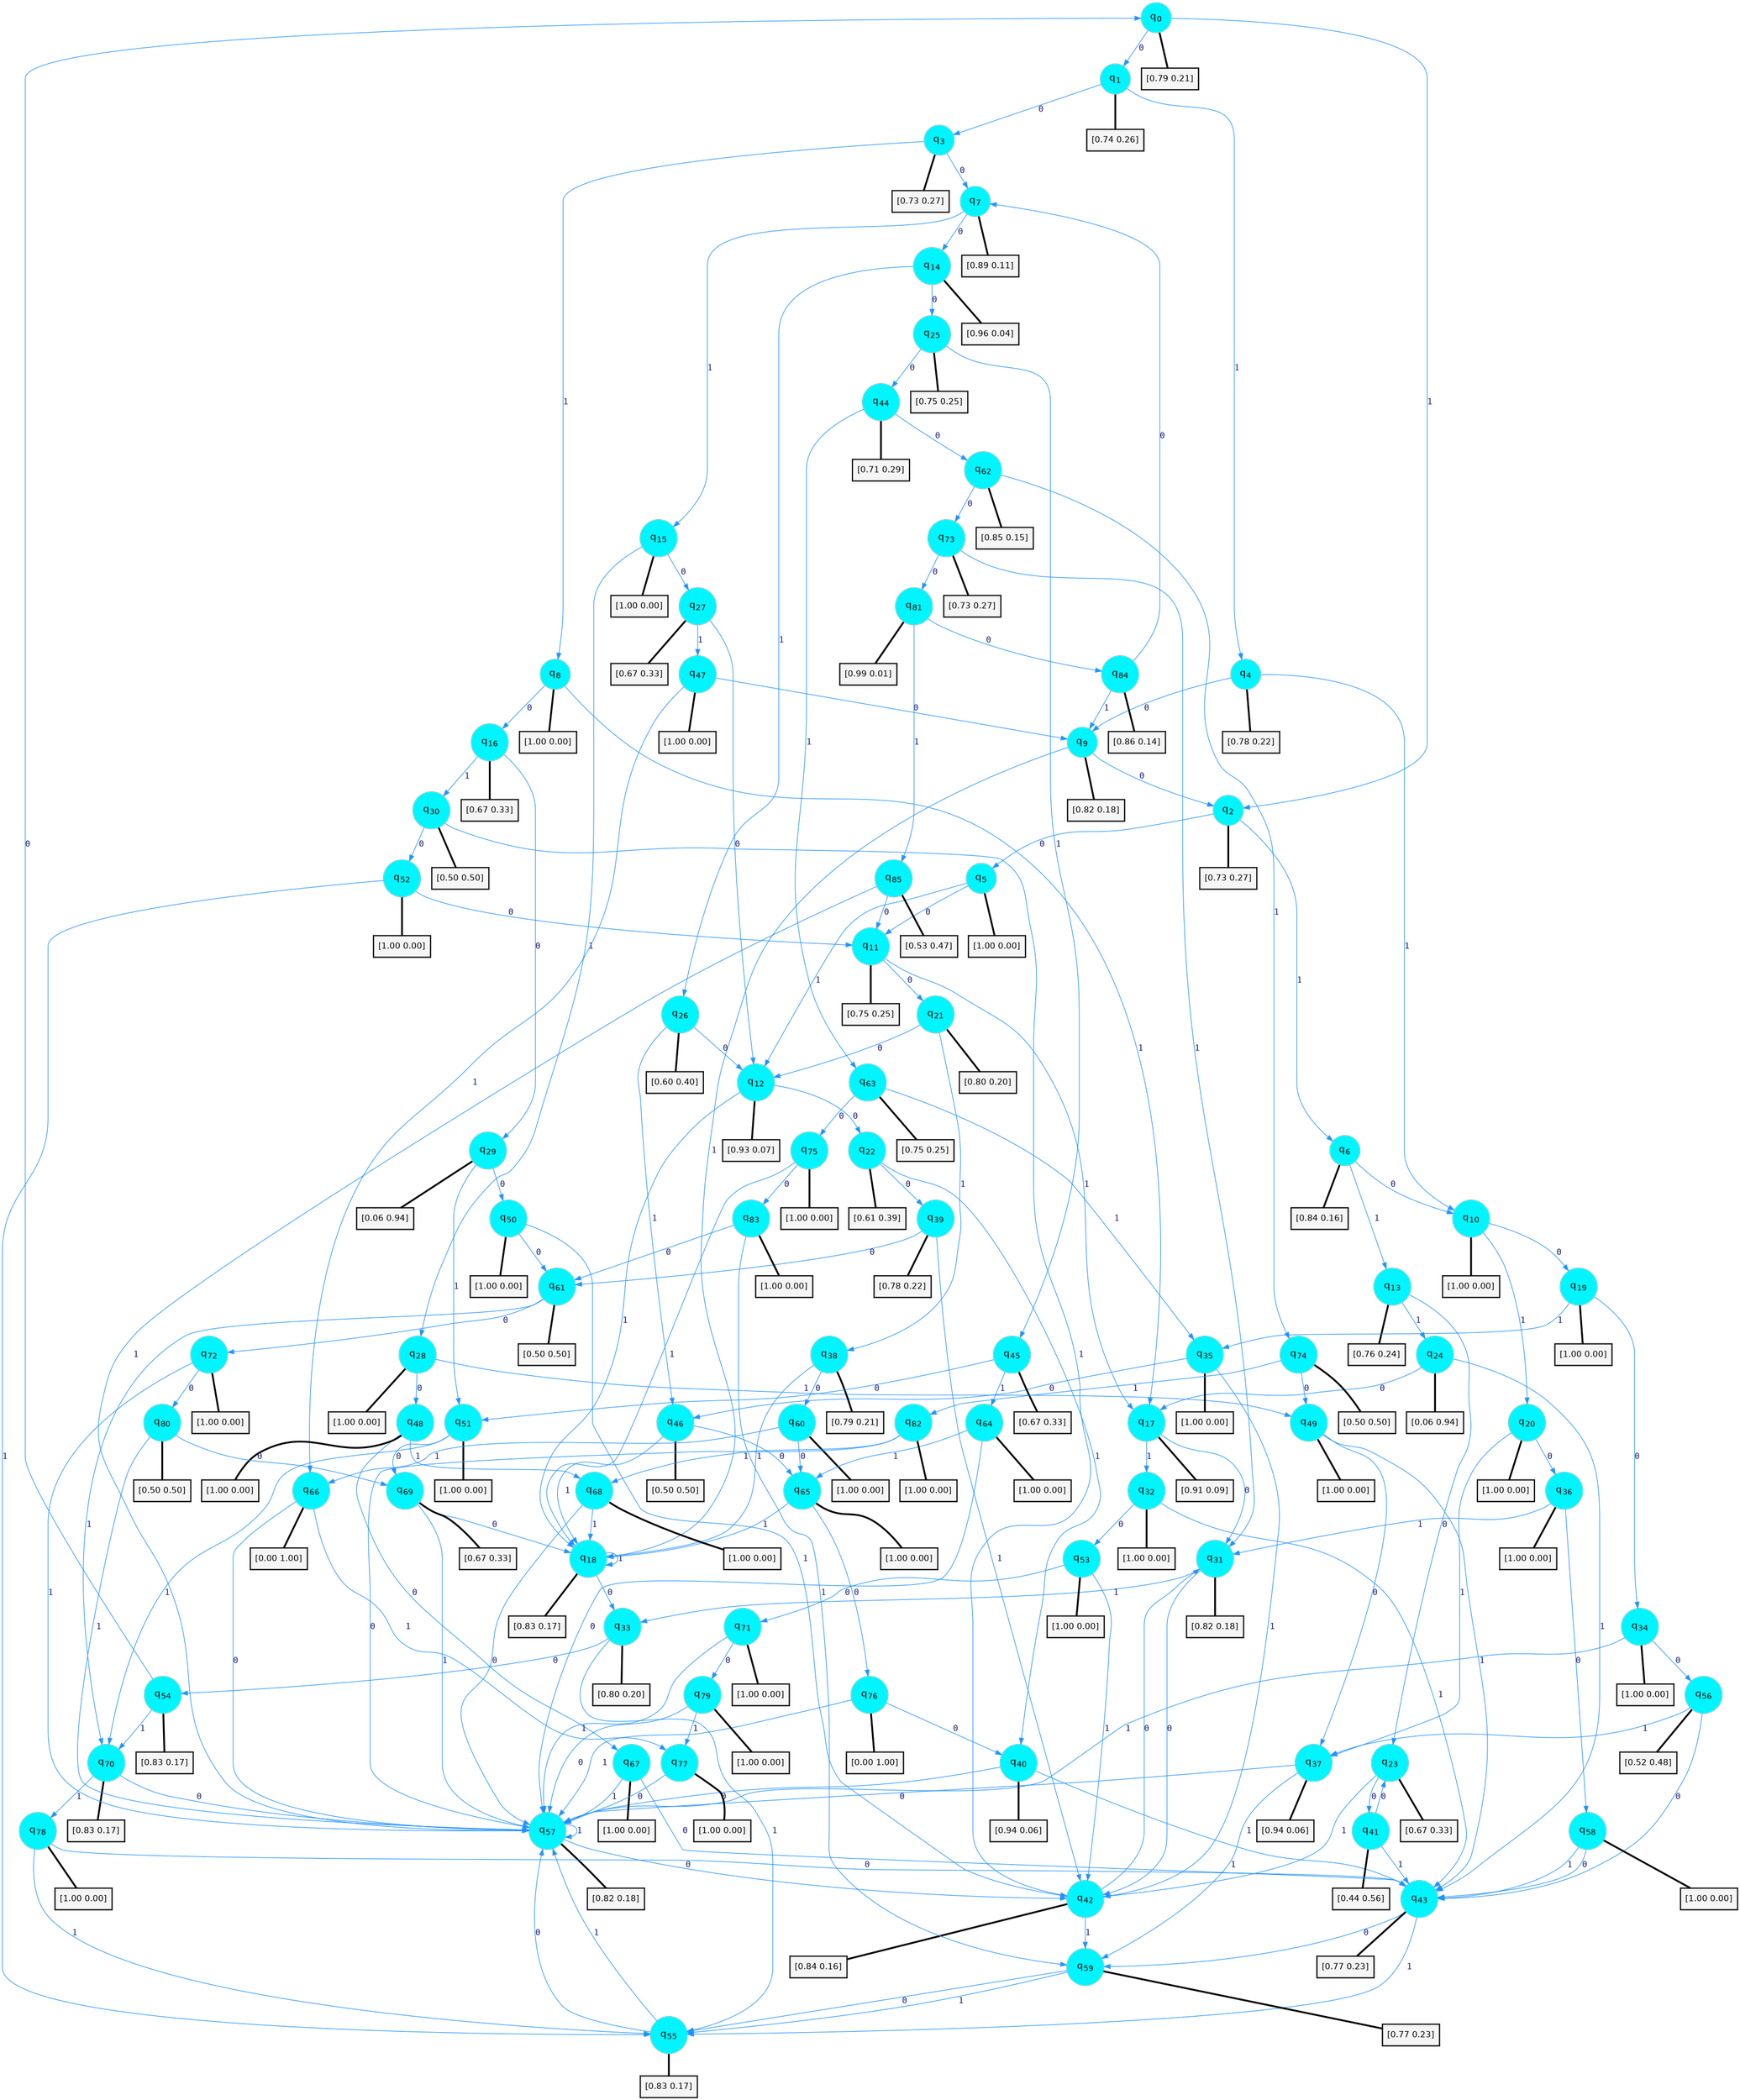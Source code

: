 digraph G {
graph [
bgcolor=transparent, dpi=300, rankdir=TD, size="40,25"];
node [
color=gray, fillcolor=turquoise1, fontcolor=black, fontname=Helvetica, fontsize=16, fontweight=bold, shape=circle, style=filled];
edge [
arrowsize=1, color=dodgerblue1, fontcolor=midnightblue, fontname=courier, fontweight=bold, penwidth=1, style=solid, weight=20];
0[label=<q<SUB>0</SUB>>];
1[label=<q<SUB>1</SUB>>];
2[label=<q<SUB>2</SUB>>];
3[label=<q<SUB>3</SUB>>];
4[label=<q<SUB>4</SUB>>];
5[label=<q<SUB>5</SUB>>];
6[label=<q<SUB>6</SUB>>];
7[label=<q<SUB>7</SUB>>];
8[label=<q<SUB>8</SUB>>];
9[label=<q<SUB>9</SUB>>];
10[label=<q<SUB>10</SUB>>];
11[label=<q<SUB>11</SUB>>];
12[label=<q<SUB>12</SUB>>];
13[label=<q<SUB>13</SUB>>];
14[label=<q<SUB>14</SUB>>];
15[label=<q<SUB>15</SUB>>];
16[label=<q<SUB>16</SUB>>];
17[label=<q<SUB>17</SUB>>];
18[label=<q<SUB>18</SUB>>];
19[label=<q<SUB>19</SUB>>];
20[label=<q<SUB>20</SUB>>];
21[label=<q<SUB>21</SUB>>];
22[label=<q<SUB>22</SUB>>];
23[label=<q<SUB>23</SUB>>];
24[label=<q<SUB>24</SUB>>];
25[label=<q<SUB>25</SUB>>];
26[label=<q<SUB>26</SUB>>];
27[label=<q<SUB>27</SUB>>];
28[label=<q<SUB>28</SUB>>];
29[label=<q<SUB>29</SUB>>];
30[label=<q<SUB>30</SUB>>];
31[label=<q<SUB>31</SUB>>];
32[label=<q<SUB>32</SUB>>];
33[label=<q<SUB>33</SUB>>];
34[label=<q<SUB>34</SUB>>];
35[label=<q<SUB>35</SUB>>];
36[label=<q<SUB>36</SUB>>];
37[label=<q<SUB>37</SUB>>];
38[label=<q<SUB>38</SUB>>];
39[label=<q<SUB>39</SUB>>];
40[label=<q<SUB>40</SUB>>];
41[label=<q<SUB>41</SUB>>];
42[label=<q<SUB>42</SUB>>];
43[label=<q<SUB>43</SUB>>];
44[label=<q<SUB>44</SUB>>];
45[label=<q<SUB>45</SUB>>];
46[label=<q<SUB>46</SUB>>];
47[label=<q<SUB>47</SUB>>];
48[label=<q<SUB>48</SUB>>];
49[label=<q<SUB>49</SUB>>];
50[label=<q<SUB>50</SUB>>];
51[label=<q<SUB>51</SUB>>];
52[label=<q<SUB>52</SUB>>];
53[label=<q<SUB>53</SUB>>];
54[label=<q<SUB>54</SUB>>];
55[label=<q<SUB>55</SUB>>];
56[label=<q<SUB>56</SUB>>];
57[label=<q<SUB>57</SUB>>];
58[label=<q<SUB>58</SUB>>];
59[label=<q<SUB>59</SUB>>];
60[label=<q<SUB>60</SUB>>];
61[label=<q<SUB>61</SUB>>];
62[label=<q<SUB>62</SUB>>];
63[label=<q<SUB>63</SUB>>];
64[label=<q<SUB>64</SUB>>];
65[label=<q<SUB>65</SUB>>];
66[label=<q<SUB>66</SUB>>];
67[label=<q<SUB>67</SUB>>];
68[label=<q<SUB>68</SUB>>];
69[label=<q<SUB>69</SUB>>];
70[label=<q<SUB>70</SUB>>];
71[label=<q<SUB>71</SUB>>];
72[label=<q<SUB>72</SUB>>];
73[label=<q<SUB>73</SUB>>];
74[label=<q<SUB>74</SUB>>];
75[label=<q<SUB>75</SUB>>];
76[label=<q<SUB>76</SUB>>];
77[label=<q<SUB>77</SUB>>];
78[label=<q<SUB>78</SUB>>];
79[label=<q<SUB>79</SUB>>];
80[label=<q<SUB>80</SUB>>];
81[label=<q<SUB>81</SUB>>];
82[label=<q<SUB>82</SUB>>];
83[label=<q<SUB>83</SUB>>];
84[label=<q<SUB>84</SUB>>];
85[label=<q<SUB>85</SUB>>];
86[label="[0.79 0.21]", shape=box,fontcolor=black, fontname=Helvetica, fontsize=14, penwidth=2, fillcolor=whitesmoke,color=black];
87[label="[0.74 0.26]", shape=box,fontcolor=black, fontname=Helvetica, fontsize=14, penwidth=2, fillcolor=whitesmoke,color=black];
88[label="[0.73 0.27]", shape=box,fontcolor=black, fontname=Helvetica, fontsize=14, penwidth=2, fillcolor=whitesmoke,color=black];
89[label="[0.73 0.27]", shape=box,fontcolor=black, fontname=Helvetica, fontsize=14, penwidth=2, fillcolor=whitesmoke,color=black];
90[label="[0.78 0.22]", shape=box,fontcolor=black, fontname=Helvetica, fontsize=14, penwidth=2, fillcolor=whitesmoke,color=black];
91[label="[1.00 0.00]", shape=box,fontcolor=black, fontname=Helvetica, fontsize=14, penwidth=2, fillcolor=whitesmoke,color=black];
92[label="[0.84 0.16]", shape=box,fontcolor=black, fontname=Helvetica, fontsize=14, penwidth=2, fillcolor=whitesmoke,color=black];
93[label="[0.89 0.11]", shape=box,fontcolor=black, fontname=Helvetica, fontsize=14, penwidth=2, fillcolor=whitesmoke,color=black];
94[label="[1.00 0.00]", shape=box,fontcolor=black, fontname=Helvetica, fontsize=14, penwidth=2, fillcolor=whitesmoke,color=black];
95[label="[0.82 0.18]", shape=box,fontcolor=black, fontname=Helvetica, fontsize=14, penwidth=2, fillcolor=whitesmoke,color=black];
96[label="[1.00 0.00]", shape=box,fontcolor=black, fontname=Helvetica, fontsize=14, penwidth=2, fillcolor=whitesmoke,color=black];
97[label="[0.75 0.25]", shape=box,fontcolor=black, fontname=Helvetica, fontsize=14, penwidth=2, fillcolor=whitesmoke,color=black];
98[label="[0.93 0.07]", shape=box,fontcolor=black, fontname=Helvetica, fontsize=14, penwidth=2, fillcolor=whitesmoke,color=black];
99[label="[0.76 0.24]", shape=box,fontcolor=black, fontname=Helvetica, fontsize=14, penwidth=2, fillcolor=whitesmoke,color=black];
100[label="[0.96 0.04]", shape=box,fontcolor=black, fontname=Helvetica, fontsize=14, penwidth=2, fillcolor=whitesmoke,color=black];
101[label="[1.00 0.00]", shape=box,fontcolor=black, fontname=Helvetica, fontsize=14, penwidth=2, fillcolor=whitesmoke,color=black];
102[label="[0.67 0.33]", shape=box,fontcolor=black, fontname=Helvetica, fontsize=14, penwidth=2, fillcolor=whitesmoke,color=black];
103[label="[0.91 0.09]", shape=box,fontcolor=black, fontname=Helvetica, fontsize=14, penwidth=2, fillcolor=whitesmoke,color=black];
104[label="[0.83 0.17]", shape=box,fontcolor=black, fontname=Helvetica, fontsize=14, penwidth=2, fillcolor=whitesmoke,color=black];
105[label="[1.00 0.00]", shape=box,fontcolor=black, fontname=Helvetica, fontsize=14, penwidth=2, fillcolor=whitesmoke,color=black];
106[label="[1.00 0.00]", shape=box,fontcolor=black, fontname=Helvetica, fontsize=14, penwidth=2, fillcolor=whitesmoke,color=black];
107[label="[0.80 0.20]", shape=box,fontcolor=black, fontname=Helvetica, fontsize=14, penwidth=2, fillcolor=whitesmoke,color=black];
108[label="[0.61 0.39]", shape=box,fontcolor=black, fontname=Helvetica, fontsize=14, penwidth=2, fillcolor=whitesmoke,color=black];
109[label="[0.67 0.33]", shape=box,fontcolor=black, fontname=Helvetica, fontsize=14, penwidth=2, fillcolor=whitesmoke,color=black];
110[label="[0.06 0.94]", shape=box,fontcolor=black, fontname=Helvetica, fontsize=14, penwidth=2, fillcolor=whitesmoke,color=black];
111[label="[0.75 0.25]", shape=box,fontcolor=black, fontname=Helvetica, fontsize=14, penwidth=2, fillcolor=whitesmoke,color=black];
112[label="[0.60 0.40]", shape=box,fontcolor=black, fontname=Helvetica, fontsize=14, penwidth=2, fillcolor=whitesmoke,color=black];
113[label="[0.67 0.33]", shape=box,fontcolor=black, fontname=Helvetica, fontsize=14, penwidth=2, fillcolor=whitesmoke,color=black];
114[label="[1.00 0.00]", shape=box,fontcolor=black, fontname=Helvetica, fontsize=14, penwidth=2, fillcolor=whitesmoke,color=black];
115[label="[0.06 0.94]", shape=box,fontcolor=black, fontname=Helvetica, fontsize=14, penwidth=2, fillcolor=whitesmoke,color=black];
116[label="[0.50 0.50]", shape=box,fontcolor=black, fontname=Helvetica, fontsize=14, penwidth=2, fillcolor=whitesmoke,color=black];
117[label="[0.82 0.18]", shape=box,fontcolor=black, fontname=Helvetica, fontsize=14, penwidth=2, fillcolor=whitesmoke,color=black];
118[label="[1.00 0.00]", shape=box,fontcolor=black, fontname=Helvetica, fontsize=14, penwidth=2, fillcolor=whitesmoke,color=black];
119[label="[0.80 0.20]", shape=box,fontcolor=black, fontname=Helvetica, fontsize=14, penwidth=2, fillcolor=whitesmoke,color=black];
120[label="[1.00 0.00]", shape=box,fontcolor=black, fontname=Helvetica, fontsize=14, penwidth=2, fillcolor=whitesmoke,color=black];
121[label="[1.00 0.00]", shape=box,fontcolor=black, fontname=Helvetica, fontsize=14, penwidth=2, fillcolor=whitesmoke,color=black];
122[label="[1.00 0.00]", shape=box,fontcolor=black, fontname=Helvetica, fontsize=14, penwidth=2, fillcolor=whitesmoke,color=black];
123[label="[0.94 0.06]", shape=box,fontcolor=black, fontname=Helvetica, fontsize=14, penwidth=2, fillcolor=whitesmoke,color=black];
124[label="[0.79 0.21]", shape=box,fontcolor=black, fontname=Helvetica, fontsize=14, penwidth=2, fillcolor=whitesmoke,color=black];
125[label="[0.78 0.22]", shape=box,fontcolor=black, fontname=Helvetica, fontsize=14, penwidth=2, fillcolor=whitesmoke,color=black];
126[label="[0.94 0.06]", shape=box,fontcolor=black, fontname=Helvetica, fontsize=14, penwidth=2, fillcolor=whitesmoke,color=black];
127[label="[0.44 0.56]", shape=box,fontcolor=black, fontname=Helvetica, fontsize=14, penwidth=2, fillcolor=whitesmoke,color=black];
128[label="[0.84 0.16]", shape=box,fontcolor=black, fontname=Helvetica, fontsize=14, penwidth=2, fillcolor=whitesmoke,color=black];
129[label="[0.77 0.23]", shape=box,fontcolor=black, fontname=Helvetica, fontsize=14, penwidth=2, fillcolor=whitesmoke,color=black];
130[label="[0.71 0.29]", shape=box,fontcolor=black, fontname=Helvetica, fontsize=14, penwidth=2, fillcolor=whitesmoke,color=black];
131[label="[0.67 0.33]", shape=box,fontcolor=black, fontname=Helvetica, fontsize=14, penwidth=2, fillcolor=whitesmoke,color=black];
132[label="[0.50 0.50]", shape=box,fontcolor=black, fontname=Helvetica, fontsize=14, penwidth=2, fillcolor=whitesmoke,color=black];
133[label="[1.00 0.00]", shape=box,fontcolor=black, fontname=Helvetica, fontsize=14, penwidth=2, fillcolor=whitesmoke,color=black];
134[label="[1.00 0.00]", shape=box,fontcolor=black, fontname=Helvetica, fontsize=14, penwidth=2, fillcolor=whitesmoke,color=black];
135[label="[1.00 0.00]", shape=box,fontcolor=black, fontname=Helvetica, fontsize=14, penwidth=2, fillcolor=whitesmoke,color=black];
136[label="[1.00 0.00]", shape=box,fontcolor=black, fontname=Helvetica, fontsize=14, penwidth=2, fillcolor=whitesmoke,color=black];
137[label="[1.00 0.00]", shape=box,fontcolor=black, fontname=Helvetica, fontsize=14, penwidth=2, fillcolor=whitesmoke,color=black];
138[label="[1.00 0.00]", shape=box,fontcolor=black, fontname=Helvetica, fontsize=14, penwidth=2, fillcolor=whitesmoke,color=black];
139[label="[1.00 0.00]", shape=box,fontcolor=black, fontname=Helvetica, fontsize=14, penwidth=2, fillcolor=whitesmoke,color=black];
140[label="[0.83 0.17]", shape=box,fontcolor=black, fontname=Helvetica, fontsize=14, penwidth=2, fillcolor=whitesmoke,color=black];
141[label="[0.83 0.17]", shape=box,fontcolor=black, fontname=Helvetica, fontsize=14, penwidth=2, fillcolor=whitesmoke,color=black];
142[label="[0.52 0.48]", shape=box,fontcolor=black, fontname=Helvetica, fontsize=14, penwidth=2, fillcolor=whitesmoke,color=black];
143[label="[0.82 0.18]", shape=box,fontcolor=black, fontname=Helvetica, fontsize=14, penwidth=2, fillcolor=whitesmoke,color=black];
144[label="[1.00 0.00]", shape=box,fontcolor=black, fontname=Helvetica, fontsize=14, penwidth=2, fillcolor=whitesmoke,color=black];
145[label="[0.77 0.23]", shape=box,fontcolor=black, fontname=Helvetica, fontsize=14, penwidth=2, fillcolor=whitesmoke,color=black];
146[label="[1.00 0.00]", shape=box,fontcolor=black, fontname=Helvetica, fontsize=14, penwidth=2, fillcolor=whitesmoke,color=black];
147[label="[0.50 0.50]", shape=box,fontcolor=black, fontname=Helvetica, fontsize=14, penwidth=2, fillcolor=whitesmoke,color=black];
148[label="[0.85 0.15]", shape=box,fontcolor=black, fontname=Helvetica, fontsize=14, penwidth=2, fillcolor=whitesmoke,color=black];
149[label="[0.75 0.25]", shape=box,fontcolor=black, fontname=Helvetica, fontsize=14, penwidth=2, fillcolor=whitesmoke,color=black];
150[label="[1.00 0.00]", shape=box,fontcolor=black, fontname=Helvetica, fontsize=14, penwidth=2, fillcolor=whitesmoke,color=black];
151[label="[1.00 0.00]", shape=box,fontcolor=black, fontname=Helvetica, fontsize=14, penwidth=2, fillcolor=whitesmoke,color=black];
152[label="[0.00 1.00]", shape=box,fontcolor=black, fontname=Helvetica, fontsize=14, penwidth=2, fillcolor=whitesmoke,color=black];
153[label="[1.00 0.00]", shape=box,fontcolor=black, fontname=Helvetica, fontsize=14, penwidth=2, fillcolor=whitesmoke,color=black];
154[label="[1.00 0.00]", shape=box,fontcolor=black, fontname=Helvetica, fontsize=14, penwidth=2, fillcolor=whitesmoke,color=black];
155[label="[0.67 0.33]", shape=box,fontcolor=black, fontname=Helvetica, fontsize=14, penwidth=2, fillcolor=whitesmoke,color=black];
156[label="[0.83 0.17]", shape=box,fontcolor=black, fontname=Helvetica, fontsize=14, penwidth=2, fillcolor=whitesmoke,color=black];
157[label="[1.00 0.00]", shape=box,fontcolor=black, fontname=Helvetica, fontsize=14, penwidth=2, fillcolor=whitesmoke,color=black];
158[label="[1.00 0.00]", shape=box,fontcolor=black, fontname=Helvetica, fontsize=14, penwidth=2, fillcolor=whitesmoke,color=black];
159[label="[0.73 0.27]", shape=box,fontcolor=black, fontname=Helvetica, fontsize=14, penwidth=2, fillcolor=whitesmoke,color=black];
160[label="[0.50 0.50]", shape=box,fontcolor=black, fontname=Helvetica, fontsize=14, penwidth=2, fillcolor=whitesmoke,color=black];
161[label="[1.00 0.00]", shape=box,fontcolor=black, fontname=Helvetica, fontsize=14, penwidth=2, fillcolor=whitesmoke,color=black];
162[label="[0.00 1.00]", shape=box,fontcolor=black, fontname=Helvetica, fontsize=14, penwidth=2, fillcolor=whitesmoke,color=black];
163[label="[1.00 0.00]", shape=box,fontcolor=black, fontname=Helvetica, fontsize=14, penwidth=2, fillcolor=whitesmoke,color=black];
164[label="[1.00 0.00]", shape=box,fontcolor=black, fontname=Helvetica, fontsize=14, penwidth=2, fillcolor=whitesmoke,color=black];
165[label="[1.00 0.00]", shape=box,fontcolor=black, fontname=Helvetica, fontsize=14, penwidth=2, fillcolor=whitesmoke,color=black];
166[label="[0.50 0.50]", shape=box,fontcolor=black, fontname=Helvetica, fontsize=14, penwidth=2, fillcolor=whitesmoke,color=black];
167[label="[0.99 0.01]", shape=box,fontcolor=black, fontname=Helvetica, fontsize=14, penwidth=2, fillcolor=whitesmoke,color=black];
168[label="[1.00 0.00]", shape=box,fontcolor=black, fontname=Helvetica, fontsize=14, penwidth=2, fillcolor=whitesmoke,color=black];
169[label="[1.00 0.00]", shape=box,fontcolor=black, fontname=Helvetica, fontsize=14, penwidth=2, fillcolor=whitesmoke,color=black];
170[label="[0.86 0.14]", shape=box,fontcolor=black, fontname=Helvetica, fontsize=14, penwidth=2, fillcolor=whitesmoke,color=black];
171[label="[0.53 0.47]", shape=box,fontcolor=black, fontname=Helvetica, fontsize=14, penwidth=2, fillcolor=whitesmoke,color=black];
0->1 [label=0];
0->2 [label=1];
0->86 [arrowhead=none, penwidth=3,color=black];
1->3 [label=0];
1->4 [label=1];
1->87 [arrowhead=none, penwidth=3,color=black];
2->5 [label=0];
2->6 [label=1];
2->88 [arrowhead=none, penwidth=3,color=black];
3->7 [label=0];
3->8 [label=1];
3->89 [arrowhead=none, penwidth=3,color=black];
4->9 [label=0];
4->10 [label=1];
4->90 [arrowhead=none, penwidth=3,color=black];
5->11 [label=0];
5->12 [label=1];
5->91 [arrowhead=none, penwidth=3,color=black];
6->10 [label=0];
6->13 [label=1];
6->92 [arrowhead=none, penwidth=3,color=black];
7->14 [label=0];
7->15 [label=1];
7->93 [arrowhead=none, penwidth=3,color=black];
8->16 [label=0];
8->17 [label=1];
8->94 [arrowhead=none, penwidth=3,color=black];
9->2 [label=0];
9->18 [label=1];
9->95 [arrowhead=none, penwidth=3,color=black];
10->19 [label=0];
10->20 [label=1];
10->96 [arrowhead=none, penwidth=3,color=black];
11->21 [label=0];
11->17 [label=1];
11->97 [arrowhead=none, penwidth=3,color=black];
12->22 [label=0];
12->18 [label=1];
12->98 [arrowhead=none, penwidth=3,color=black];
13->23 [label=0];
13->24 [label=1];
13->99 [arrowhead=none, penwidth=3,color=black];
14->25 [label=0];
14->26 [label=1];
14->100 [arrowhead=none, penwidth=3,color=black];
15->27 [label=0];
15->28 [label=1];
15->101 [arrowhead=none, penwidth=3,color=black];
16->29 [label=0];
16->30 [label=1];
16->102 [arrowhead=none, penwidth=3,color=black];
17->31 [label=0];
17->32 [label=1];
17->103 [arrowhead=none, penwidth=3,color=black];
18->33 [label=0];
18->18 [label=1];
18->104 [arrowhead=none, penwidth=3,color=black];
19->34 [label=0];
19->35 [label=1];
19->105 [arrowhead=none, penwidth=3,color=black];
20->36 [label=0];
20->37 [label=1];
20->106 [arrowhead=none, penwidth=3,color=black];
21->12 [label=0];
21->38 [label=1];
21->107 [arrowhead=none, penwidth=3,color=black];
22->39 [label=0];
22->40 [label=1];
22->108 [arrowhead=none, penwidth=3,color=black];
23->41 [label=0];
23->42 [label=1];
23->109 [arrowhead=none, penwidth=3,color=black];
24->17 [label=0];
24->43 [label=1];
24->110 [arrowhead=none, penwidth=3,color=black];
25->44 [label=0];
25->45 [label=1];
25->111 [arrowhead=none, penwidth=3,color=black];
26->12 [label=0];
26->46 [label=1];
26->112 [arrowhead=none, penwidth=3,color=black];
27->12 [label=0];
27->47 [label=1];
27->113 [arrowhead=none, penwidth=3,color=black];
28->48 [label=0];
28->49 [label=1];
28->114 [arrowhead=none, penwidth=3,color=black];
29->50 [label=0];
29->51 [label=1];
29->115 [arrowhead=none, penwidth=3,color=black];
30->52 [label=0];
30->42 [label=1];
30->116 [arrowhead=none, penwidth=3,color=black];
31->42 [label=0];
31->33 [label=1];
31->117 [arrowhead=none, penwidth=3,color=black];
32->53 [label=0];
32->43 [label=1];
32->118 [arrowhead=none, penwidth=3,color=black];
33->54 [label=0];
33->55 [label=1];
33->119 [arrowhead=none, penwidth=3,color=black];
34->56 [label=0];
34->57 [label=1];
34->120 [arrowhead=none, penwidth=3,color=black];
35->46 [label=0];
35->42 [label=1];
35->121 [arrowhead=none, penwidth=3,color=black];
36->58 [label=0];
36->31 [label=1];
36->122 [arrowhead=none, penwidth=3,color=black];
37->57 [label=0];
37->59 [label=1];
37->123 [arrowhead=none, penwidth=3,color=black];
38->60 [label=0];
38->18 [label=1];
38->124 [arrowhead=none, penwidth=3,color=black];
39->61 [label=0];
39->42 [label=1];
39->125 [arrowhead=none, penwidth=3,color=black];
40->57 [label=0];
40->43 [label=1];
40->126 [arrowhead=none, penwidth=3,color=black];
41->23 [label=0];
41->43 [label=1];
41->127 [arrowhead=none, penwidth=3,color=black];
42->31 [label=0];
42->59 [label=1];
42->128 [arrowhead=none, penwidth=3,color=black];
43->59 [label=0];
43->55 [label=1];
43->129 [arrowhead=none, penwidth=3,color=black];
44->62 [label=0];
44->63 [label=1];
44->130 [arrowhead=none, penwidth=3,color=black];
45->51 [label=0];
45->64 [label=1];
45->131 [arrowhead=none, penwidth=3,color=black];
46->65 [label=0];
46->18 [label=1];
46->132 [arrowhead=none, penwidth=3,color=black];
47->9 [label=0];
47->66 [label=1];
47->133 [arrowhead=none, penwidth=3,color=black];
48->67 [label=0];
48->68 [label=1];
48->134 [arrowhead=none, penwidth=3,color=black];
49->37 [label=0];
49->43 [label=1];
49->135 [arrowhead=none, penwidth=3,color=black];
50->61 [label=0];
50->42 [label=1];
50->136 [arrowhead=none, penwidth=3,color=black];
51->69 [label=0];
51->70 [label=1];
51->137 [arrowhead=none, penwidth=3,color=black];
52->11 [label=0];
52->55 [label=1];
52->138 [arrowhead=none, penwidth=3,color=black];
53->71 [label=0];
53->42 [label=1];
53->139 [arrowhead=none, penwidth=3,color=black];
54->0 [label=0];
54->70 [label=1];
54->140 [arrowhead=none, penwidth=3,color=black];
55->57 [label=0];
55->57 [label=1];
55->141 [arrowhead=none, penwidth=3,color=black];
56->43 [label=0];
56->37 [label=1];
56->142 [arrowhead=none, penwidth=3,color=black];
57->42 [label=0];
57->57 [label=1];
57->143 [arrowhead=none, penwidth=3,color=black];
58->43 [label=0];
58->43 [label=1];
58->144 [arrowhead=none, penwidth=3,color=black];
59->55 [label=0];
59->55 [label=1];
59->145 [arrowhead=none, penwidth=3,color=black];
60->65 [label=0];
60->66 [label=1];
60->146 [arrowhead=none, penwidth=3,color=black];
61->72 [label=0];
61->70 [label=1];
61->147 [arrowhead=none, penwidth=3,color=black];
62->73 [label=0];
62->74 [label=1];
62->148 [arrowhead=none, penwidth=3,color=black];
63->75 [label=0];
63->35 [label=1];
63->149 [arrowhead=none, penwidth=3,color=black];
64->57 [label=0];
64->65 [label=1];
64->150 [arrowhead=none, penwidth=3,color=black];
65->76 [label=0];
65->18 [label=1];
65->151 [arrowhead=none, penwidth=3,color=black];
66->57 [label=0];
66->77 [label=1];
66->152 [arrowhead=none, penwidth=3,color=black];
67->43 [label=0];
67->57 [label=1];
67->153 [arrowhead=none, penwidth=3,color=black];
68->57 [label=0];
68->18 [label=1];
68->154 [arrowhead=none, penwidth=3,color=black];
69->18 [label=0];
69->57 [label=1];
69->155 [arrowhead=none, penwidth=3,color=black];
70->57 [label=0];
70->78 [label=1];
70->156 [arrowhead=none, penwidth=3,color=black];
71->79 [label=0];
71->57 [label=1];
71->157 [arrowhead=none, penwidth=3,color=black];
72->80 [label=0];
72->57 [label=1];
72->158 [arrowhead=none, penwidth=3,color=black];
73->81 [label=0];
73->31 [label=1];
73->159 [arrowhead=none, penwidth=3,color=black];
74->49 [label=0];
74->82 [label=1];
74->160 [arrowhead=none, penwidth=3,color=black];
75->83 [label=0];
75->18 [label=1];
75->161 [arrowhead=none, penwidth=3,color=black];
76->40 [label=0];
76->57 [label=1];
76->162 [arrowhead=none, penwidth=3,color=black];
77->57 [label=0];
77->163 [arrowhead=none, penwidth=3,color=black];
78->43 [label=0];
78->55 [label=1];
78->164 [arrowhead=none, penwidth=3,color=black];
79->57 [label=0];
79->77 [label=1];
79->165 [arrowhead=none, penwidth=3,color=black];
80->69 [label=0];
80->57 [label=1];
80->166 [arrowhead=none, penwidth=3,color=black];
81->84 [label=0];
81->85 [label=1];
81->167 [arrowhead=none, penwidth=3,color=black];
82->57 [label=0];
82->68 [label=1];
82->168 [arrowhead=none, penwidth=3,color=black];
83->61 [label=0];
83->59 [label=1];
83->169 [arrowhead=none, penwidth=3,color=black];
84->7 [label=0];
84->9 [label=1];
84->170 [arrowhead=none, penwidth=3,color=black];
85->11 [label=0];
85->57 [label=1];
85->171 [arrowhead=none, penwidth=3,color=black];
}
